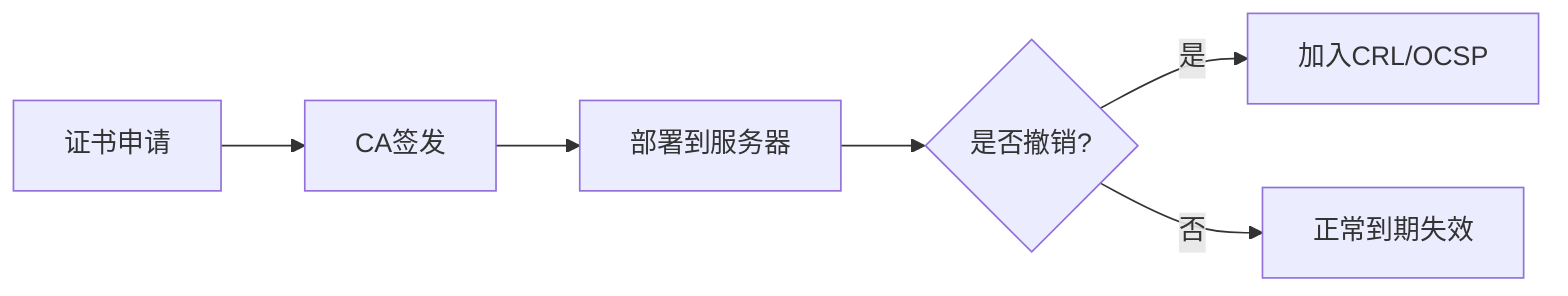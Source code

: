graph LR
    A[证书申请] --> B[CA签发]
    B --> C[部署到服务器]
    C --> D{是否撤销?}
    D -->|是| E[加入CRL/OCSP]
    D -->|否| F[正常到期失效]